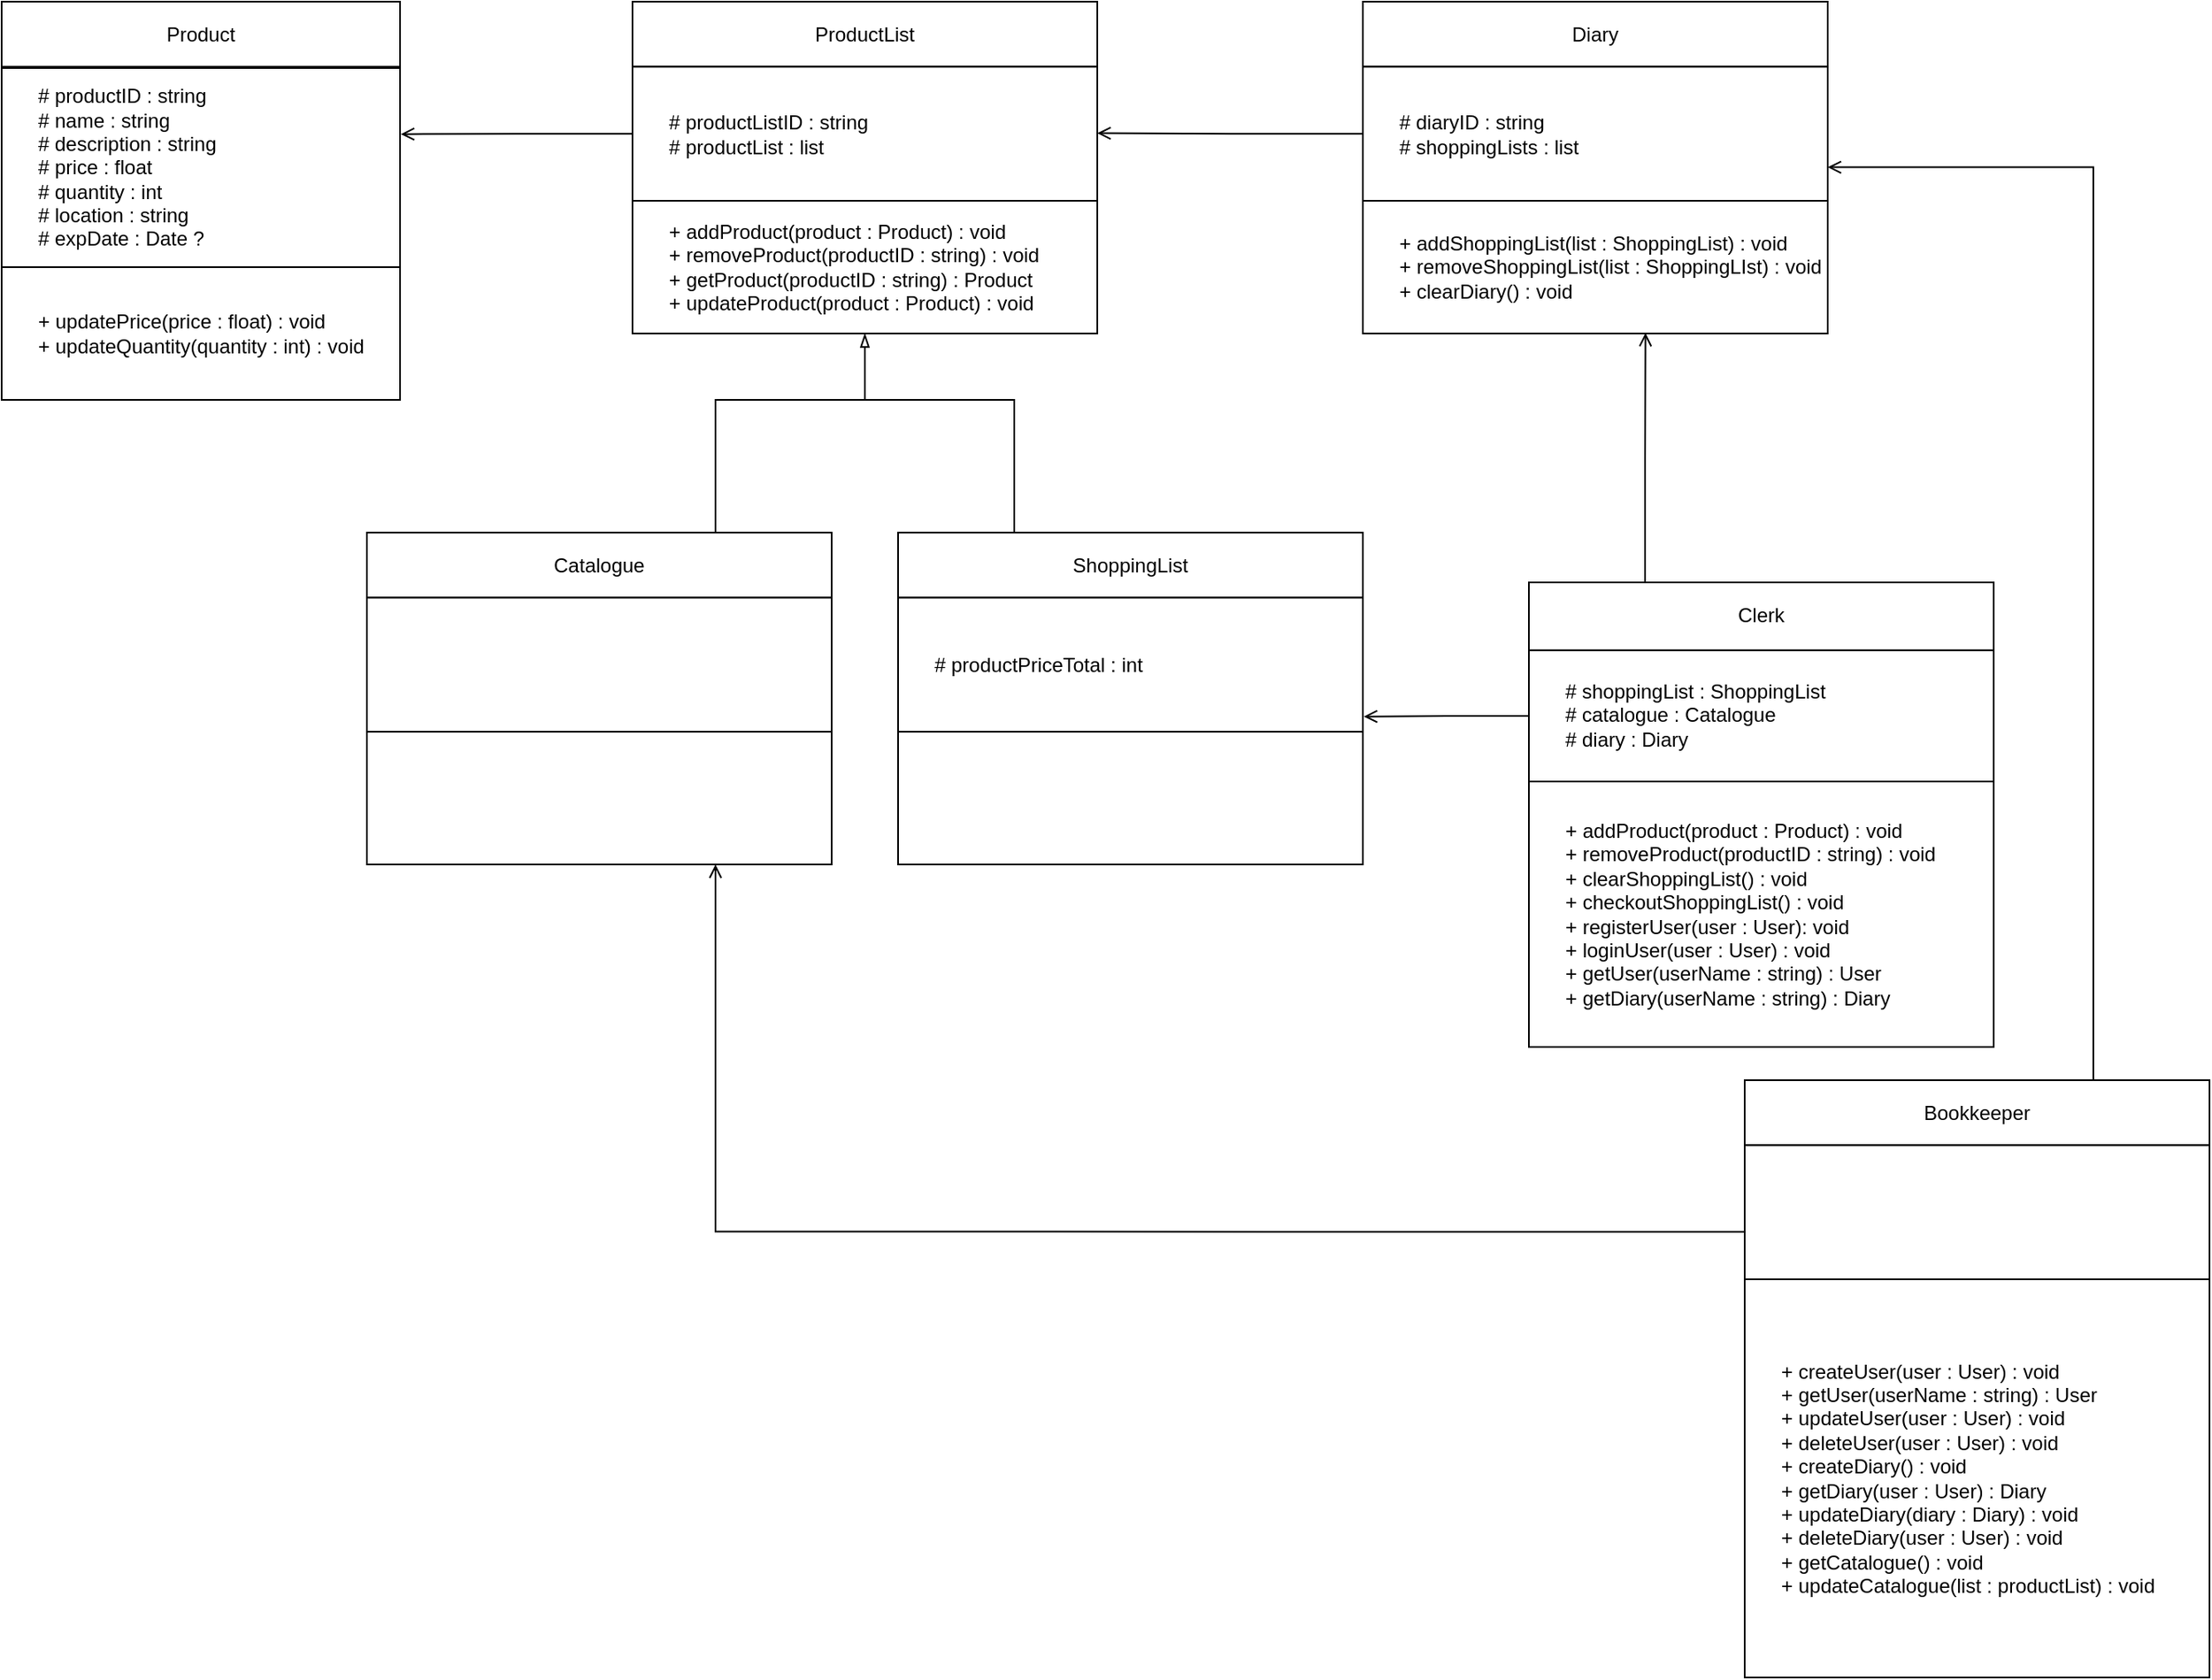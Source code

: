 <mxfile version="17.2.4" type="device"><diagram id="C5RBs43oDa-KdzZeNtuy" name="Page-1"><mxGraphModel dx="1738" dy="1133" grid="1" gridSize="10" guides="1" tooltips="1" connect="1" arrows="1" fold="1" page="1" pageScale="1" pageWidth="827" pageHeight="1169" math="0" shadow="0"><root><mxCell id="WIyWlLk6GJQsqaUBKTNV-0"/><mxCell id="WIyWlLk6GJQsqaUBKTNV-1" parent="WIyWlLk6GJQsqaUBKTNV-0"/><mxCell id="4XjWDtFK_a8L026QioK3-10" value="" style="group" vertex="1" connectable="0" parent="WIyWlLk6GJQsqaUBKTNV-1"><mxGeometry x="580" y="1150" width="290" height="400.93" as="geometry"/></mxCell><mxCell id="4XjWDtFK_a8L026QioK3-6" value="Clerk" style="rounded=0;whiteSpace=wrap;html=1;" vertex="1" parent="4XjWDtFK_a8L026QioK3-10"><mxGeometry width="280" height="40.921" as="geometry"/></mxCell><mxCell id="4XjWDtFK_a8L026QioK3-7" value="&lt;div align=&quot;left&quot;&gt;+ addProduct(product : Product) : void&lt;/div&gt;&lt;div align=&quot;left&quot;&gt;+ removeProduct(productID : string) : void&lt;/div&gt;&lt;div align=&quot;left&quot;&gt;+ clearShoppingList() : void&lt;br&gt;&lt;/div&gt;&lt;div&gt;+ checkoutShoppingList() : void&lt;/div&gt;&lt;div&gt;+ registerUser(user : User): void&lt;br&gt;&lt;/div&gt;&lt;div&gt;+ loginUser(user : User) : void&lt;/div&gt;&lt;div&gt;+ getUser(userName : string) : User&lt;/div&gt;&lt;div&gt;+ getDiary(userName : string) : Diary&lt;br&gt;&lt;/div&gt;" style="rounded=0;whiteSpace=wrap;html=1;align=left;spacingLeft=20;" vertex="1" parent="4XjWDtFK_a8L026QioK3-10"><mxGeometry y="120" width="280" height="160" as="geometry"/></mxCell><mxCell id="4XjWDtFK_a8L026QioK3-9" value="&lt;div align=&quot;left&quot;&gt;# shoppingList : ShoppingList&lt;br&gt;&lt;/div&gt;&lt;div align=&quot;left&quot;&gt;# catalogue : Catalogue&lt;/div&gt;&lt;div align=&quot;left&quot;&gt;# diary : Diary&lt;br&gt;&lt;/div&gt;" style="rounded=0;whiteSpace=wrap;html=1;align=left;spacingLeft=20;" vertex="1" parent="4XjWDtFK_a8L026QioK3-10"><mxGeometry y="40.93" width="280" height="79.07" as="geometry"/></mxCell><mxCell id="4XjWDtFK_a8L026QioK3-15" value="" style="group" vertex="1" connectable="0" parent="4XjWDtFK_a8L026QioK3-10"><mxGeometry x="130" y="300.0" width="280" height="360" as="geometry"/></mxCell><mxCell id="4XjWDtFK_a8L026QioK3-16" value="Bookkeeper" style="rounded=0;whiteSpace=wrap;html=1;" vertex="1" parent="4XjWDtFK_a8L026QioK3-15"><mxGeometry width="280" height="39.216" as="geometry"/></mxCell><mxCell id="4XjWDtFK_a8L026QioK3-17" value="&lt;div&gt;+ createUser(user : User) : void&lt;/div&gt;&lt;div&gt;+ getUser(userName : string) : User&lt;br&gt;&lt;/div&gt;&lt;div&gt;+ updateUser(user : User) : void&lt;/div&gt;&lt;div&gt;+ deleteUser(user : User) : void&lt;/div&gt;&lt;div&gt;+ createDiary() : void&lt;/div&gt;&lt;div&gt;+ getDiary(user : User) : Diary&lt;/div&gt;&lt;div&gt;+ updateDiary(diary : Diary) : void&lt;/div&gt;&lt;div&gt;+ deleteDiary(user : User) : void&lt;/div&gt;&lt;div&gt;+ getCatalogue() : void&lt;/div&gt;&lt;div&gt;+ updateCatalogue(list : productList) : void&lt;br&gt;&lt;/div&gt;" style="rounded=0;whiteSpace=wrap;html=1;align=left;spacingLeft=20;" vertex="1" parent="4XjWDtFK_a8L026QioK3-15"><mxGeometry y="120" width="280" height="240" as="geometry"/></mxCell><mxCell id="4XjWDtFK_a8L026QioK3-18" value="" style="rounded=0;whiteSpace=wrap;html=1;align=left;spacingLeft=20;" vertex="1" parent="4XjWDtFK_a8L026QioK3-15"><mxGeometry y="39.22" width="280" height="80.78" as="geometry"/></mxCell><mxCell id="4XjWDtFK_a8L026QioK3-11" value="" style="group" vertex="1" connectable="0" parent="WIyWlLk6GJQsqaUBKTNV-1"><mxGeometry x="-340" y="800" width="240" height="240" as="geometry"/></mxCell><mxCell id="4XjWDtFK_a8L026QioK3-12" value="Product" style="rounded=0;whiteSpace=wrap;html=1;" vertex="1" parent="4XjWDtFK_a8L026QioK3-11"><mxGeometry width="240" height="39.216" as="geometry"/></mxCell><mxCell id="4XjWDtFK_a8L026QioK3-13" value="&lt;div&gt;+ updatePrice(price : float) : void&lt;/div&gt;&lt;div&gt;+ updateQuantity(quantity : int) : void&lt;br&gt;&lt;/div&gt;" style="rounded=0;whiteSpace=wrap;html=1;align=left;spacingLeft=20;" vertex="1" parent="4XjWDtFK_a8L026QioK3-11"><mxGeometry y="160" width="240" height="80" as="geometry"/></mxCell><mxCell id="4XjWDtFK_a8L026QioK3-14" value="&lt;div&gt;# productID : string&lt;br&gt;&lt;/div&gt;&lt;div align=&quot;left&quot;&gt;# name : string&lt;/div&gt;&lt;div align=&quot;left&quot;&gt;# description : string&lt;br&gt;&lt;/div&gt;&lt;div align=&quot;left&quot;&gt;# price : float&lt;/div&gt;&lt;div align=&quot;left&quot;&gt;# quantity : int&lt;/div&gt;&lt;div align=&quot;left&quot;&gt;# location : string&lt;br&gt;&lt;/div&gt;&lt;div&gt;# expDate : Date ?&lt;br&gt;&lt;/div&gt;" style="rounded=0;whiteSpace=wrap;html=1;align=left;spacingLeft=20;" vertex="1" parent="4XjWDtFK_a8L026QioK3-11"><mxGeometry y="40" width="240" height="120" as="geometry"/></mxCell><mxCell id="4XjWDtFK_a8L026QioK3-19" value="" style="group" vertex="1" connectable="0" parent="WIyWlLk6GJQsqaUBKTNV-1"><mxGeometry x="480" y="800" width="280" height="200" as="geometry"/></mxCell><mxCell id="4XjWDtFK_a8L026QioK3-20" value="Diary" style="rounded=0;whiteSpace=wrap;html=1;" vertex="1" parent="4XjWDtFK_a8L026QioK3-19"><mxGeometry width="280" height="39.216" as="geometry"/></mxCell><mxCell id="4XjWDtFK_a8L026QioK3-21" value="&lt;div&gt;+ addShoppingList(list : ShoppingList) : void&lt;/div&gt;&lt;div&gt;+ removeShoppingList(list : ShoppingLIst) : void&lt;br&gt;&lt;/div&gt;&lt;div&gt;+ clearDiary() : void&lt;br&gt;&lt;/div&gt;" style="rounded=0;whiteSpace=wrap;html=1;align=left;spacingLeft=20;" vertex="1" parent="4XjWDtFK_a8L026QioK3-19"><mxGeometry y="120" width="280" height="80" as="geometry"/></mxCell><mxCell id="4XjWDtFK_a8L026QioK3-22" value="# diaryID : string&lt;br&gt;&lt;div&gt;# shoppingLists : list&lt;/div&gt;" style="rounded=0;whiteSpace=wrap;html=1;align=left;spacingLeft=20;" vertex="1" parent="4XjWDtFK_a8L026QioK3-19"><mxGeometry y="39.22" width="280" height="80.78" as="geometry"/></mxCell><mxCell id="4XjWDtFK_a8L026QioK3-23" value="" style="group" vertex="1" connectable="0" parent="WIyWlLk6GJQsqaUBKTNV-1"><mxGeometry x="200" y="1120" width="280" height="200" as="geometry"/></mxCell><mxCell id="4XjWDtFK_a8L026QioK3-24" value="ShoppingList" style="rounded=0;whiteSpace=wrap;html=1;" vertex="1" parent="4XjWDtFK_a8L026QioK3-23"><mxGeometry width="280" height="39.216" as="geometry"/></mxCell><mxCell id="4XjWDtFK_a8L026QioK3-25" value="" style="rounded=0;whiteSpace=wrap;html=1;align=left;spacingLeft=20;" vertex="1" parent="4XjWDtFK_a8L026QioK3-23"><mxGeometry y="120" width="280" height="80" as="geometry"/></mxCell><mxCell id="4XjWDtFK_a8L026QioK3-26" value="# productPriceTotal : int" style="rounded=0;whiteSpace=wrap;html=1;align=left;spacingLeft=20;" vertex="1" parent="4XjWDtFK_a8L026QioK3-23"><mxGeometry y="39.22" width="280" height="80.78" as="geometry"/></mxCell><mxCell id="4XjWDtFK_a8L026QioK3-27" value="" style="group" vertex="1" connectable="0" parent="WIyWlLk6GJQsqaUBKTNV-1"><mxGeometry x="40" y="800" width="280" height="200" as="geometry"/></mxCell><mxCell id="4XjWDtFK_a8L026QioK3-28" value="ProductList" style="rounded=0;whiteSpace=wrap;html=1;" vertex="1" parent="4XjWDtFK_a8L026QioK3-27"><mxGeometry width="280" height="39.216" as="geometry"/></mxCell><mxCell id="4XjWDtFK_a8L026QioK3-29" value="&lt;div&gt;+ addProduct(product : Product) : void&lt;/div&gt;&lt;div&gt;+ removeProduct(productID : string) : void&lt;br&gt;&lt;/div&gt;&lt;div&gt;+ getProduct(productID : string) : Product&lt;br&gt;&lt;/div&gt;&lt;div&gt;+ updateProduct(product : Product) : void&lt;br&gt;&lt;/div&gt;" style="rounded=0;whiteSpace=wrap;html=1;align=left;spacingLeft=20;" vertex="1" parent="4XjWDtFK_a8L026QioK3-27"><mxGeometry y="120" width="280" height="80" as="geometry"/></mxCell><mxCell id="4XjWDtFK_a8L026QioK3-30" value="&lt;div&gt;# productListID : string&lt;br&gt;&lt;/div&gt;&lt;div&gt;# productList : list&lt;/div&gt;" style="rounded=0;whiteSpace=wrap;html=1;align=left;spacingLeft=20;" vertex="1" parent="4XjWDtFK_a8L026QioK3-27"><mxGeometry y="39.22" width="280" height="80.78" as="geometry"/></mxCell><mxCell id="4XjWDtFK_a8L026QioK3-31" value="" style="group" vertex="1" connectable="0" parent="WIyWlLk6GJQsqaUBKTNV-1"><mxGeometry x="-120" y="1120" width="280" height="200" as="geometry"/></mxCell><mxCell id="4XjWDtFK_a8L026QioK3-32" value="Catalogue" style="rounded=0;whiteSpace=wrap;html=1;" vertex="1" parent="4XjWDtFK_a8L026QioK3-31"><mxGeometry width="280" height="39.216" as="geometry"/></mxCell><mxCell id="4XjWDtFK_a8L026QioK3-33" value="" style="rounded=0;whiteSpace=wrap;html=1;align=left;spacingLeft=20;" vertex="1" parent="4XjWDtFK_a8L026QioK3-31"><mxGeometry y="120" width="280" height="80" as="geometry"/></mxCell><mxCell id="4XjWDtFK_a8L026QioK3-34" value="&lt;div&gt;&lt;br&gt;&lt;/div&gt;" style="rounded=0;whiteSpace=wrap;html=1;align=left;spacingLeft=20;" vertex="1" parent="4XjWDtFK_a8L026QioK3-31"><mxGeometry y="39.22" width="280" height="80.78" as="geometry"/></mxCell><mxCell id="4XjWDtFK_a8L026QioK3-38" style="edgeStyle=orthogonalEdgeStyle;rounded=0;orthogonalLoop=1;jettySize=auto;html=1;exitX=0.25;exitY=0;exitDx=0;exitDy=0;entryX=0.5;entryY=1;entryDx=0;entryDy=0;endArrow=blockThin;endFill=0;" edge="1" parent="WIyWlLk6GJQsqaUBKTNV-1" source="4XjWDtFK_a8L026QioK3-24" target="4XjWDtFK_a8L026QioK3-29"><mxGeometry relative="1" as="geometry"><Array as="points"><mxPoint x="270" y="1040"/><mxPoint x="180" y="1040"/></Array></mxGeometry></mxCell><mxCell id="4XjWDtFK_a8L026QioK3-39" style="edgeStyle=orthogonalEdgeStyle;rounded=0;orthogonalLoop=1;jettySize=auto;html=1;exitX=0.75;exitY=0;exitDx=0;exitDy=0;endArrow=none;endFill=0;" edge="1" parent="WIyWlLk6GJQsqaUBKTNV-1" source="4XjWDtFK_a8L026QioK3-32"><mxGeometry relative="1" as="geometry"><mxPoint x="180" y="1010" as="targetPoint"/><Array as="points"><mxPoint x="90" y="1040"/><mxPoint x="180" y="1040"/></Array></mxGeometry></mxCell><mxCell id="4XjWDtFK_a8L026QioK3-40" style="edgeStyle=orthogonalEdgeStyle;rounded=0;orthogonalLoop=1;jettySize=auto;html=1;exitX=0;exitY=0.5;exitDx=0;exitDy=0;endArrow=open;endFill=0;" edge="1" parent="WIyWlLk6GJQsqaUBKTNV-1" source="4XjWDtFK_a8L026QioK3-22"><mxGeometry relative="1" as="geometry"><mxPoint x="320" y="879.286" as="targetPoint"/></mxGeometry></mxCell><mxCell id="4XjWDtFK_a8L026QioK3-41" style="edgeStyle=orthogonalEdgeStyle;rounded=0;orthogonalLoop=1;jettySize=auto;html=1;exitX=0.25;exitY=0;exitDx=0;exitDy=0;entryX=0.608;entryY=0.995;entryDx=0;entryDy=0;entryPerimeter=0;endArrow=open;endFill=0;" edge="1" parent="WIyWlLk6GJQsqaUBKTNV-1" source="4XjWDtFK_a8L026QioK3-6" target="4XjWDtFK_a8L026QioK3-21"><mxGeometry relative="1" as="geometry"/></mxCell><mxCell id="4XjWDtFK_a8L026QioK3-42" style="edgeStyle=orthogonalEdgeStyle;rounded=0;orthogonalLoop=1;jettySize=auto;html=1;exitX=0;exitY=0.5;exitDx=0;exitDy=0;entryX=1.002;entryY=0.887;entryDx=0;entryDy=0;entryPerimeter=0;endArrow=open;endFill=0;" edge="1" parent="WIyWlLk6GJQsqaUBKTNV-1" source="4XjWDtFK_a8L026QioK3-9" target="4XjWDtFK_a8L026QioK3-26"><mxGeometry relative="1" as="geometry"/></mxCell><mxCell id="4XjWDtFK_a8L026QioK3-43" style="edgeStyle=orthogonalEdgeStyle;rounded=0;orthogonalLoop=1;jettySize=auto;html=1;exitX=0;exitY=0.5;exitDx=0;exitDy=0;entryX=1.002;entryY=0.332;entryDx=0;entryDy=0;entryPerimeter=0;endArrow=open;endFill=0;" edge="1" parent="WIyWlLk6GJQsqaUBKTNV-1" source="4XjWDtFK_a8L026QioK3-30" target="4XjWDtFK_a8L026QioK3-14"><mxGeometry relative="1" as="geometry"/></mxCell><mxCell id="4XjWDtFK_a8L026QioK3-44" style="edgeStyle=orthogonalEdgeStyle;rounded=0;orthogonalLoop=1;jettySize=auto;html=1;entryX=1;entryY=0.75;entryDx=0;entryDy=0;endArrow=open;endFill=0;" edge="1" parent="WIyWlLk6GJQsqaUBKTNV-1" target="4XjWDtFK_a8L026QioK3-22"><mxGeometry relative="1" as="geometry"><mxPoint x="920" y="1450" as="sourcePoint"/><Array as="points"><mxPoint x="920" y="900"/></Array></mxGeometry></mxCell><mxCell id="4XjWDtFK_a8L026QioK3-45" style="edgeStyle=orthogonalEdgeStyle;rounded=0;orthogonalLoop=1;jettySize=auto;html=1;endArrow=open;endFill=0;entryX=0.75;entryY=1;entryDx=0;entryDy=0;exitX=0.002;exitY=0.645;exitDx=0;exitDy=0;exitPerimeter=0;" edge="1" parent="WIyWlLk6GJQsqaUBKTNV-1" source="4XjWDtFK_a8L026QioK3-18" target="4XjWDtFK_a8L026QioK3-33"><mxGeometry relative="1" as="geometry"><mxPoint x="-30" y="1120" as="targetPoint"/><mxPoint x="710" y="1530" as="sourcePoint"/><Array as="points"><mxPoint x="90" y="1541"/></Array></mxGeometry></mxCell></root></mxGraphModel></diagram></mxfile>